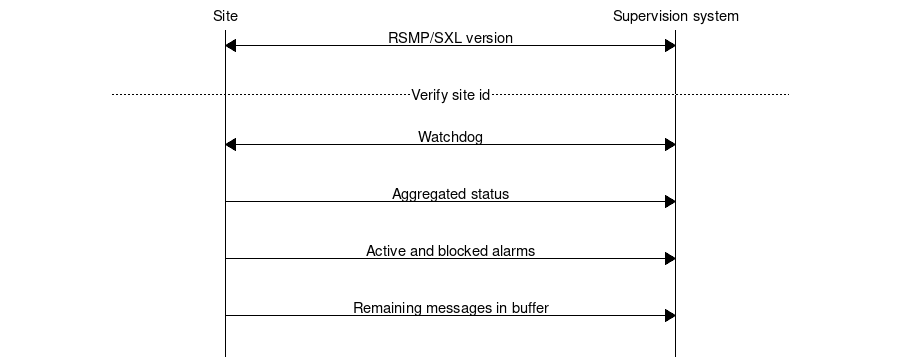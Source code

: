 # MSC for Command request/response

msc {
  hscale = "1.5", arcgradient = "0";

  a [label="Site"], b [label="Supervision system"];

  a<=>b [ label = "RSMP/SXL version" ];
  |||;
  --- [ label = "Verify site id" ];
  |||;
  a<=>b [ label = "Watchdog" ];
  |||;
  a=>b [ label = "Aggregated status" ];
  |||;
  a=>b [ label = "Active and blocked alarms" ];
  |||;
  a=>b [ label = "Remaining messages in buffer" ];
  |||;
}

